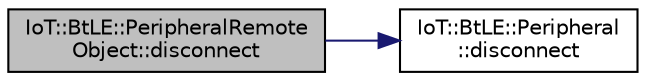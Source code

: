 digraph "IoT::BtLE::PeripheralRemoteObject::disconnect"
{
 // LATEX_PDF_SIZE
  edge [fontname="Helvetica",fontsize="10",labelfontname="Helvetica",labelfontsize="10"];
  node [fontname="Helvetica",fontsize="10",shape=record];
  rankdir="LR";
  Node1 [label="IoT::BtLE::PeripheralRemote\lObject::disconnect",height=0.2,width=0.4,color="black", fillcolor="grey75", style="filled", fontcolor="black",tooltip=" "];
  Node1 -> Node2 [color="midnightblue",fontsize="10",style="solid",fontname="Helvetica"];
  Node2 [label="IoT::BtLE::Peripheral\l::disconnect",height=0.2,width=0.4,color="black", fillcolor="white", style="filled",URL="$classIoT_1_1BtLE_1_1Peripheral.html#af69aa9bd5906b92506037e999584d0b0",tooltip=" "];
}
